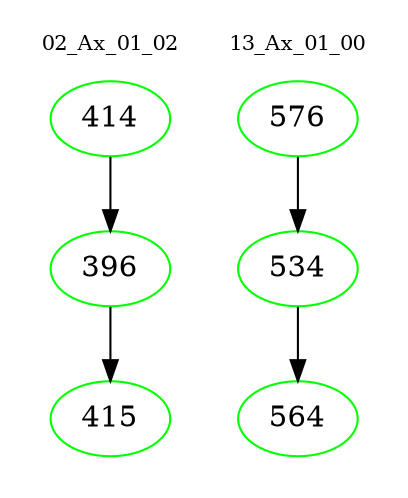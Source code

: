 digraph{
subgraph cluster_0 {
color = white
label = "02_Ax_01_02";
fontsize=10;
T0_414 [label="414", color="green"]
T0_414 -> T0_396 [color="black"]
T0_396 [label="396", color="green"]
T0_396 -> T0_415 [color="black"]
T0_415 [label="415", color="green"]
}
subgraph cluster_1 {
color = white
label = "13_Ax_01_00";
fontsize=10;
T1_576 [label="576", color="green"]
T1_576 -> T1_534 [color="black"]
T1_534 [label="534", color="green"]
T1_534 -> T1_564 [color="black"]
T1_564 [label="564", color="green"]
}
}
